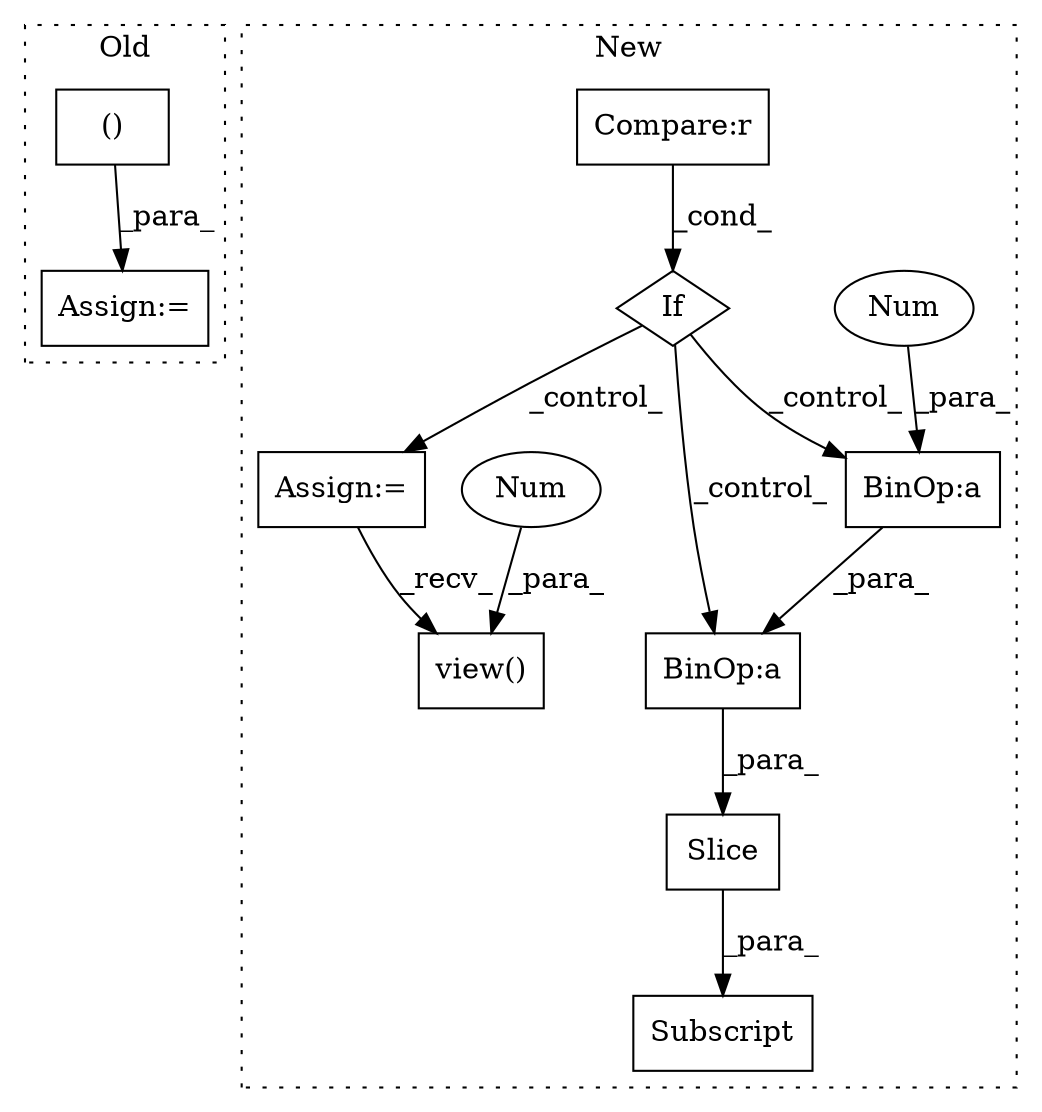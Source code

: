 digraph G {
subgraph cluster0 {
1 [label="()" a="54" s="4566" l="3" shape="box"];
6 [label="Assign:=" a="68" s="4544" l="3" shape="box"];
label = "Old";
style="dotted";
}
subgraph cluster1 {
2 [label="Slice" a="80" s="4475" l="1" shape="box"];
3 [label="BinOp:a" a="82" s="4384" l="4" shape="box"];
4 [label="Num" a="76" s="4388" l="1" shape="ellipse"];
5 [label="BinOp:a" a="82" s="4376" l="16" shape="box"];
7 [label="Subscript" a="63" s="4470,0" l="12,0" shape="box"];
8 [label="If" a="96" s="4301" l="3" shape="diamond"];
9 [label="Compare:r" a="40" s="4304" l="16" shape="box"];
10 [label="Assign:=" a="68" s="4335" l="3" shape="box"];
11 [label="view()" a="75" s="4893,4908" l="7,1" shape="box"];
12 [label="Num" a="76" s="4906" l="2" shape="ellipse"];
label = "New";
style="dotted";
}
1 -> 6 [label="_para_"];
2 -> 7 [label="_para_"];
3 -> 5 [label="_para_"];
4 -> 3 [label="_para_"];
5 -> 2 [label="_para_"];
8 -> 5 [label="_control_"];
8 -> 3 [label="_control_"];
8 -> 10 [label="_control_"];
9 -> 8 [label="_cond_"];
10 -> 11 [label="_recv_"];
12 -> 11 [label="_para_"];
}